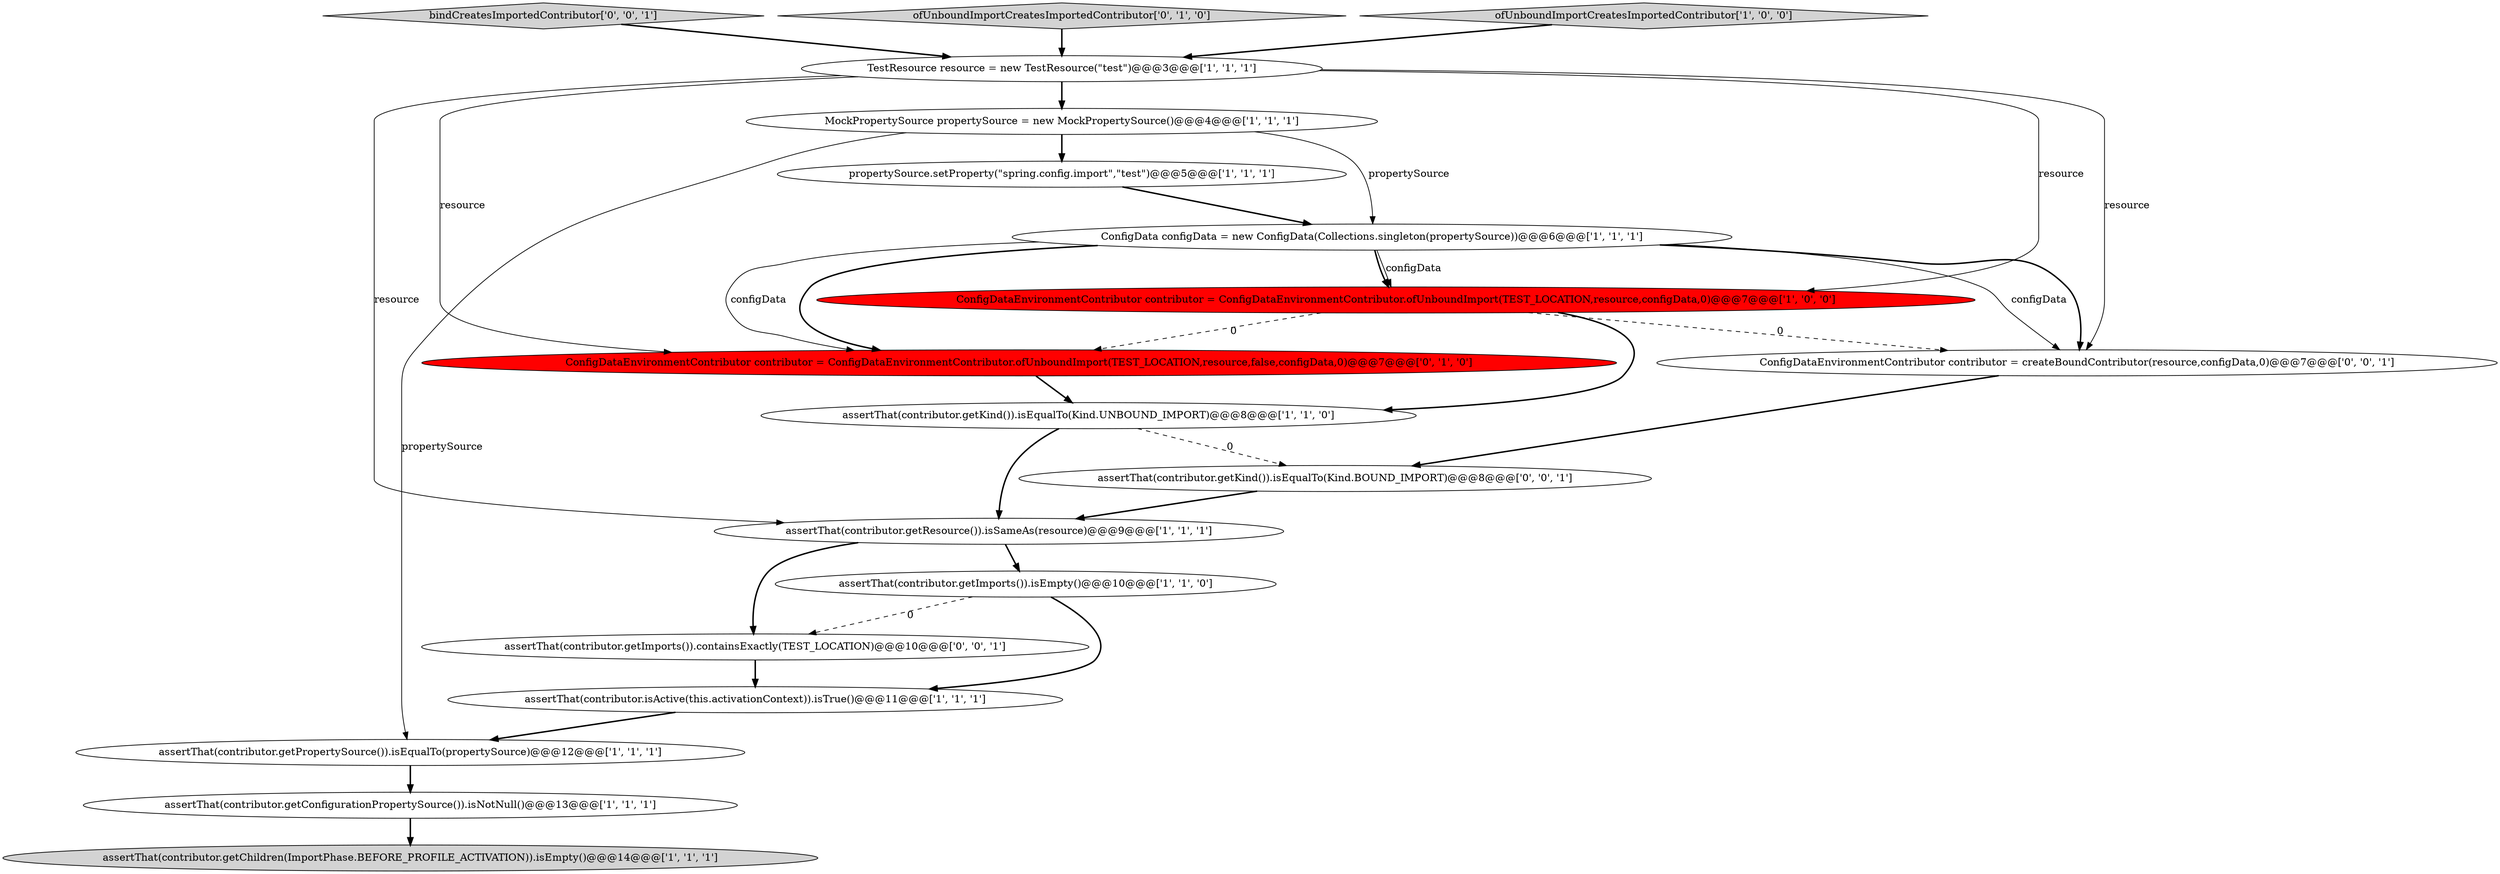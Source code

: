 digraph {
17 [style = filled, label = "bindCreatesImportedContributor['0', '0', '1']", fillcolor = lightgray, shape = diamond image = "AAA0AAABBB3BBB"];
1 [style = filled, label = "MockPropertySource propertySource = new MockPropertySource()@@@4@@@['1', '1', '1']", fillcolor = white, shape = ellipse image = "AAA0AAABBB1BBB"];
8 [style = filled, label = "assertThat(contributor.getKind()).isEqualTo(Kind.UNBOUND_IMPORT)@@@8@@@['1', '1', '0']", fillcolor = white, shape = ellipse image = "AAA0AAABBB1BBB"];
15 [style = filled, label = "ConfigDataEnvironmentContributor contributor = createBoundContributor(resource,configData,0)@@@7@@@['0', '0', '1']", fillcolor = white, shape = ellipse image = "AAA0AAABBB3BBB"];
11 [style = filled, label = "assertThat(contributor.isActive(this.activationContext)).isTrue()@@@11@@@['1', '1', '1']", fillcolor = white, shape = ellipse image = "AAA0AAABBB1BBB"];
7 [style = filled, label = "TestResource resource = new TestResource(\"test\")@@@3@@@['1', '1', '1']", fillcolor = white, shape = ellipse image = "AAA0AAABBB1BBB"];
3 [style = filled, label = "assertThat(contributor.getPropertySource()).isEqualTo(propertySource)@@@12@@@['1', '1', '1']", fillcolor = white, shape = ellipse image = "AAA0AAABBB1BBB"];
5 [style = filled, label = "assertThat(contributor.getConfigurationPropertySource()).isNotNull()@@@13@@@['1', '1', '1']", fillcolor = white, shape = ellipse image = "AAA0AAABBB1BBB"];
10 [style = filled, label = "propertySource.setProperty(\"spring.config.import\",\"test\")@@@5@@@['1', '1', '1']", fillcolor = white, shape = ellipse image = "AAA0AAABBB1BBB"];
6 [style = filled, label = "assertThat(contributor.getResource()).isSameAs(resource)@@@9@@@['1', '1', '1']", fillcolor = white, shape = ellipse image = "AAA0AAABBB1BBB"];
13 [style = filled, label = "ofUnboundImportCreatesImportedContributor['0', '1', '0']", fillcolor = lightgray, shape = diamond image = "AAA0AAABBB2BBB"];
16 [style = filled, label = "assertThat(contributor.getKind()).isEqualTo(Kind.BOUND_IMPORT)@@@8@@@['0', '0', '1']", fillcolor = white, shape = ellipse image = "AAA0AAABBB3BBB"];
18 [style = filled, label = "assertThat(contributor.getImports()).containsExactly(TEST_LOCATION)@@@10@@@['0', '0', '1']", fillcolor = white, shape = ellipse image = "AAA0AAABBB3BBB"];
4 [style = filled, label = "assertThat(contributor.getImports()).isEmpty()@@@10@@@['1', '1', '0']", fillcolor = white, shape = ellipse image = "AAA0AAABBB1BBB"];
9 [style = filled, label = "ConfigData configData = new ConfigData(Collections.singleton(propertySource))@@@6@@@['1', '1', '1']", fillcolor = white, shape = ellipse image = "AAA0AAABBB1BBB"];
12 [style = filled, label = "assertThat(contributor.getChildren(ImportPhase.BEFORE_PROFILE_ACTIVATION)).isEmpty()@@@14@@@['1', '1', '1']", fillcolor = lightgray, shape = ellipse image = "AAA0AAABBB1BBB"];
14 [style = filled, label = "ConfigDataEnvironmentContributor contributor = ConfigDataEnvironmentContributor.ofUnboundImport(TEST_LOCATION,resource,false,configData,0)@@@7@@@['0', '1', '0']", fillcolor = red, shape = ellipse image = "AAA1AAABBB2BBB"];
0 [style = filled, label = "ConfigDataEnvironmentContributor contributor = ConfigDataEnvironmentContributor.ofUnboundImport(TEST_LOCATION,resource,configData,0)@@@7@@@['1', '0', '0']", fillcolor = red, shape = ellipse image = "AAA1AAABBB1BBB"];
2 [style = filled, label = "ofUnboundImportCreatesImportedContributor['1', '0', '0']", fillcolor = lightgray, shape = diamond image = "AAA0AAABBB1BBB"];
4->18 [style = dashed, label="0"];
9->14 [style = solid, label="configData"];
7->15 [style = solid, label="resource"];
9->15 [style = solid, label="configData"];
8->16 [style = dashed, label="0"];
7->1 [style = bold, label=""];
9->0 [style = bold, label=""];
7->0 [style = solid, label="resource"];
6->18 [style = bold, label=""];
16->6 [style = bold, label=""];
18->11 [style = bold, label=""];
0->15 [style = dashed, label="0"];
8->6 [style = bold, label=""];
1->9 [style = solid, label="propertySource"];
15->16 [style = bold, label=""];
1->3 [style = solid, label="propertySource"];
17->7 [style = bold, label=""];
0->14 [style = dashed, label="0"];
6->4 [style = bold, label=""];
3->5 [style = bold, label=""];
5->12 [style = bold, label=""];
11->3 [style = bold, label=""];
13->7 [style = bold, label=""];
9->15 [style = bold, label=""];
0->8 [style = bold, label=""];
7->6 [style = solid, label="resource"];
9->14 [style = bold, label=""];
9->0 [style = solid, label="configData"];
10->9 [style = bold, label=""];
14->8 [style = bold, label=""];
2->7 [style = bold, label=""];
7->14 [style = solid, label="resource"];
4->11 [style = bold, label=""];
1->10 [style = bold, label=""];
}

